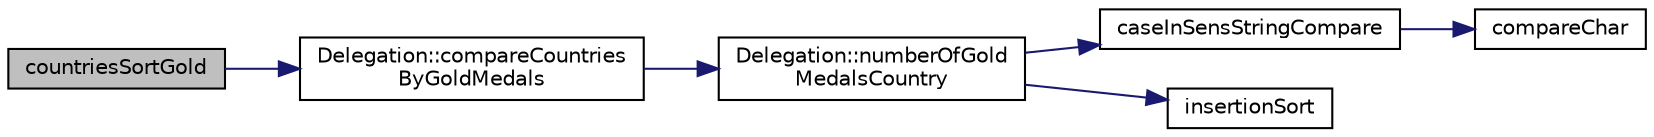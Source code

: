 digraph "countriesSortGold"
{
 // LATEX_PDF_SIZE
  edge [fontname="Helvetica",fontsize="10",labelfontname="Helvetica",labelfontsize="10"];
  node [fontname="Helvetica",fontsize="10",shape=record];
  rankdir="LR";
  Node1 [label="countriesSortGold",height=0.2,width=0.4,color="black", fillcolor="grey75", style="filled", fontcolor="black",tooltip=" "];
  Node1 -> Node2 [color="midnightblue",fontsize="10",style="solid",fontname="Helvetica"];
  Node2 [label="Delegation::compareCountries\lByGoldMedals",height=0.2,width=0.4,color="black", fillcolor="white", style="filled",URL="$class_delegation.html#a41e5fc7305b0bbc62f151d4635fcbb29",tooltip=" "];
  Node2 -> Node3 [color="midnightblue",fontsize="10",style="solid",fontname="Helvetica"];
  Node3 [label="Delegation::numberOfGold\lMedalsCountry",height=0.2,width=0.4,color="black", fillcolor="white", style="filled",URL="$class_delegation.html#ad1138e31226254f3b19b8ce95f2032e9",tooltip=" "];
  Node3 -> Node4 [color="midnightblue",fontsize="10",style="solid",fontname="Helvetica"];
  Node4 [label="caseInSensStringCompare",height=0.2,width=0.4,color="black", fillcolor="white", style="filled",URL="$auxiliar_8cpp.html#a4890a645331544526f84c3ad8c9f2511",tooltip=" "];
  Node4 -> Node5 [color="midnightblue",fontsize="10",style="solid",fontname="Helvetica"];
  Node5 [label="compareChar",height=0.2,width=0.4,color="black", fillcolor="white", style="filled",URL="$auxiliar_8cpp.html#adcc77be036737d8d11d61efd5e4c5310",tooltip=" "];
  Node3 -> Node6 [color="midnightblue",fontsize="10",style="solid",fontname="Helvetica"];
  Node6 [label="insertionSort",height=0.2,width=0.4,color="black", fillcolor="white", style="filled",URL="$auxiliar_8h.html#a2d750432a373f9dab8039bef160b71a0",tooltip=" "];
}
